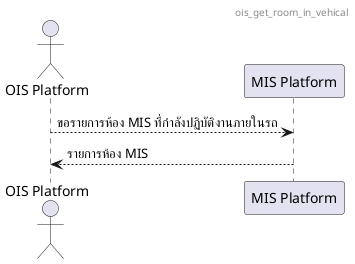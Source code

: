 @startuml
Header ois_get_room_in_vehical
  actor "OIS Platform" as OIS

  OIS --> "MIS Platform" : ขอรายการห้อง MIS ที่กำลังปฏิบัติงานภายในรถ
  "MIS Platform" --> OIS : รายการห้อง MIS
@enduml
